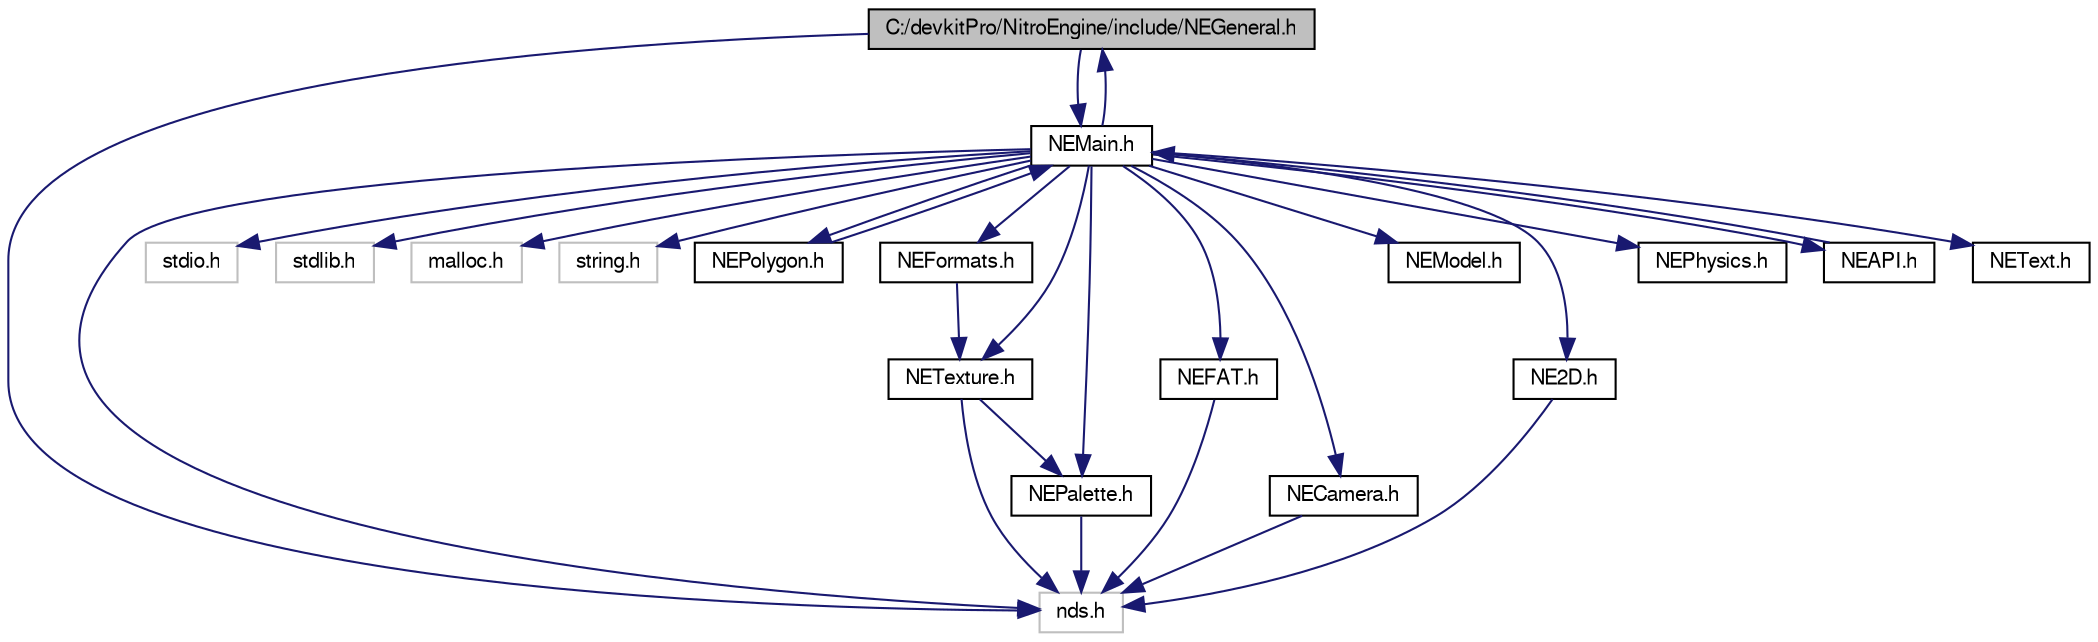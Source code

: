digraph G
{
  bgcolor="transparent";
  edge [fontname="FreeSans",fontsize=10,labelfontname="FreeSans",labelfontsize=10];
  node [fontname="FreeSans",fontsize=10,shape=record];
  Node1 [label="C:/devkitPro/NitroEngine/include/NEGeneral.h",height=0.2,width=0.4,color="black", fillcolor="grey75", style="filled" fontcolor="black"];
  Node1 -> Node2 [color="midnightblue",fontsize=10,style="solid",fontname="FreeSans"];
  Node2 [label="nds.h",height=0.2,width=0.4,color="grey75"];
  Node1 -> Node3 [color="midnightblue",fontsize=10,style="solid",fontname="FreeSans"];
  Node3 [label="NEMain.h",height=0.2,width=0.4,color="black",URL="$_n_e_main_8h.html",tooltip="Main file of Nitro Engine."];
  Node3 -> Node2 [color="midnightblue",fontsize=10,style="solid",fontname="FreeSans"];
  Node3 -> Node4 [color="midnightblue",fontsize=10,style="solid",fontname="FreeSans"];
  Node4 [label="stdio.h",height=0.2,width=0.4,color="grey75"];
  Node3 -> Node5 [color="midnightblue",fontsize=10,style="solid",fontname="FreeSans"];
  Node5 [label="stdlib.h",height=0.2,width=0.4,color="grey75"];
  Node3 -> Node6 [color="midnightblue",fontsize=10,style="solid",fontname="FreeSans"];
  Node6 [label="malloc.h",height=0.2,width=0.4,color="grey75"];
  Node3 -> Node7 [color="midnightblue",fontsize=10,style="solid",fontname="FreeSans"];
  Node7 [label="string.h",height=0.2,width=0.4,color="grey75"];
  Node3 -> Node1 [color="midnightblue",fontsize=10,style="solid",fontname="FreeSans"];
  Node3 -> Node8 [color="midnightblue",fontsize=10,style="solid",fontname="FreeSans"];
  Node8 [label="NEPolygon.h",height=0.2,width=0.4,color="black",URL="$_n_e_polygon_8h.html",tooltip="Functions to draw polygons and more..."];
  Node8 -> Node3 [color="midnightblue",fontsize=10,style="solid",fontname="FreeSans"];
  Node3 -> Node9 [color="midnightblue",fontsize=10,style="solid",fontname="FreeSans"];
  Node9 [label="NEFormats.h",height=0.2,width=0.4,color="black",URL="$_n_e_formats_8h.html",tooltip="Used to convert common formats into DS formats."];
  Node9 -> Node10 [color="midnightblue",fontsize=10,style="solid",fontname="FreeSans"];
  Node10 [label="NETexture.h",height=0.2,width=0.4,color="black",URL="$_n_e_texture_8h.html",tooltip="Texture and material functions."];
  Node10 -> Node2 [color="midnightblue",fontsize=10,style="solid",fontname="FreeSans"];
  Node10 -> Node11 [color="midnightblue",fontsize=10,style="solid",fontname="FreeSans"];
  Node11 [label="NEPalette.h",height=0.2,width=0.4,color="black",URL="$_n_e_palette_8h.html",tooltip="Functions for loading, using and deleting palettes."];
  Node11 -> Node2 [color="midnightblue",fontsize=10,style="solid",fontname="FreeSans"];
  Node3 -> Node12 [color="midnightblue",fontsize=10,style="solid",fontname="FreeSans"];
  Node12 [label="NEFAT.h",height=0.2,width=0.4,color="black",URL="$_n_e_f_a_t_8h.html",tooltip="Used to load data from FAT."];
  Node12 -> Node2 [color="midnightblue",fontsize=10,style="solid",fontname="FreeSans"];
  Node3 -> Node13 [color="midnightblue",fontsize=10,style="solid",fontname="FreeSans"];
  Node13 [label="NECamera.h",height=0.2,width=0.4,color="black",URL="$_n_e_camera_8h.html",tooltip="Structs and functions used to move/rotate/etc the camera."];
  Node13 -> Node2 [color="midnightblue",fontsize=10,style="solid",fontname="FreeSans"];
  Node3 -> Node11 [color="midnightblue",fontsize=10,style="solid",fontname="FreeSans"];
  Node3 -> Node10 [color="midnightblue",fontsize=10,style="solid",fontname="FreeSans"];
  Node3 -> Node14 [color="midnightblue",fontsize=10,style="solid",fontname="FreeSans"];
  Node14 [label="NEModel.h",height=0.2,width=0.4,color="black",URL="$_n_e_model_8h.html",tooltip="Functions draw models, etc..."];
  Node3 -> Node15 [color="midnightblue",fontsize=10,style="solid",fontname="FreeSans"];
  Node15 [label="NE2D.h",height=0.2,width=0.4,color="black",URL="$_n_e2_d_8h.html",tooltip="2D over 3D system."];
  Node15 -> Node2 [color="midnightblue",fontsize=10,style="solid",fontname="FreeSans"];
  Node3 -> Node16 [color="midnightblue",fontsize=10,style="solid",fontname="FreeSans"];
  Node16 [label="NEPhysics.h",height=0.2,width=0.4,color="black",URL="$_n_e_physics_8h.html",tooltip="Simple physics engine."];
  Node3 -> Node17 [color="midnightblue",fontsize=10,style="solid",fontname="FreeSans"];
  Node17 [label="NEAPI.h",height=0.2,width=0.4,color="black",URL="$_n_e_a_p_i_8h.html",tooltip="API functions."];
  Node17 -> Node3 [color="midnightblue",fontsize=10,style="solid",fontname="FreeSans"];
  Node3 -> Node18 [color="midnightblue",fontsize=10,style="solid",fontname="FreeSans"];
  Node18 [label="NEText.h",height=0.2,width=0.4,color="black",URL="$_n_e_text_8h.html",tooltip="Text system."];
}
